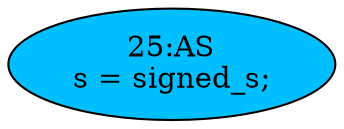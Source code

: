 strict digraph "" {
	node [label="\N"];
	"25:AS"	[ast="<pyverilog.vparser.ast.Assign object at 0x7f0f95bf43d0>",
		def_var="['s']",
		fillcolor=deepskyblue,
		label="25:AS
s = signed_s;",
		statements="[]",
		style=filled,
		typ=Assign,
		use_var="['signed_s']"];
}
